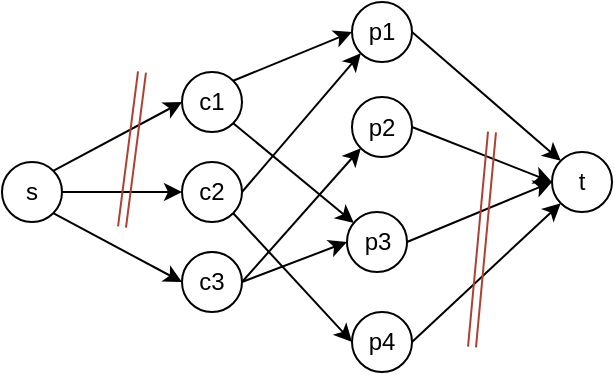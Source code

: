 <mxfile version="10.7.5" type="device"><diagram id="ogm9WBoXRK2_lEBiFST-" name="Page-1"><mxGraphModel dx="738" dy="512" grid="1" gridSize="10" guides="1" tooltips="1" connect="1" arrows="1" fold="1" page="1" pageScale="1" pageWidth="850" pageHeight="1100" math="0" shadow="0"><root><mxCell id="0"/><mxCell id="1" parent="0"/><mxCell id="e4GwNtrOg4jML1E_7ark-31" style="edgeStyle=none;rounded=0;orthogonalLoop=1;jettySize=auto;html=1;exitX=1;exitY=0;exitDx=0;exitDy=0;entryX=0;entryY=0.5;entryDx=0;entryDy=0;" edge="1" parent="1" source="e4GwNtrOg4jML1E_7ark-14" target="e4GwNtrOg4jML1E_7ark-18"><mxGeometry relative="1" as="geometry"/></mxCell><mxCell id="e4GwNtrOg4jML1E_7ark-32" style="edgeStyle=none;rounded=0;orthogonalLoop=1;jettySize=auto;html=1;exitX=1;exitY=1;exitDx=0;exitDy=0;" edge="1" parent="1" source="e4GwNtrOg4jML1E_7ark-14" target="e4GwNtrOg4jML1E_7ark-20"><mxGeometry relative="1" as="geometry"/></mxCell><mxCell id="e4GwNtrOg4jML1E_7ark-14" value="c1" style="ellipse;whiteSpace=wrap;html=1;aspect=fixed;" vertex="1" parent="1"><mxGeometry x="120" y="40" width="30" height="30" as="geometry"/></mxCell><mxCell id="e4GwNtrOg4jML1E_7ark-34" style="edgeStyle=none;rounded=0;orthogonalLoop=1;jettySize=auto;html=1;exitX=1;exitY=0.5;exitDx=0;exitDy=0;entryX=0;entryY=1;entryDx=0;entryDy=0;" edge="1" parent="1" source="e4GwNtrOg4jML1E_7ark-16" target="e4GwNtrOg4jML1E_7ark-18"><mxGeometry relative="1" as="geometry"/></mxCell><mxCell id="e4GwNtrOg4jML1E_7ark-35" style="edgeStyle=none;rounded=0;orthogonalLoop=1;jettySize=auto;html=1;exitX=1;exitY=1;exitDx=0;exitDy=0;entryX=0;entryY=0.5;entryDx=0;entryDy=0;" edge="1" parent="1" source="e4GwNtrOg4jML1E_7ark-16" target="e4GwNtrOg4jML1E_7ark-21"><mxGeometry relative="1" as="geometry"/></mxCell><mxCell id="e4GwNtrOg4jML1E_7ark-16" value="c2" style="ellipse;whiteSpace=wrap;html=1;aspect=fixed;" vertex="1" parent="1"><mxGeometry x="120" y="85" width="30" height="30" as="geometry"/></mxCell><mxCell id="e4GwNtrOg4jML1E_7ark-36" style="edgeStyle=none;rounded=0;orthogonalLoop=1;jettySize=auto;html=1;exitX=1;exitY=0.5;exitDx=0;exitDy=0;entryX=0;entryY=1;entryDx=0;entryDy=0;" edge="1" parent="1" source="e4GwNtrOg4jML1E_7ark-17" target="e4GwNtrOg4jML1E_7ark-19"><mxGeometry relative="1" as="geometry"/></mxCell><mxCell id="e4GwNtrOg4jML1E_7ark-37" style="edgeStyle=none;rounded=0;orthogonalLoop=1;jettySize=auto;html=1;exitX=1;exitY=0.5;exitDx=0;exitDy=0;entryX=0;entryY=0.5;entryDx=0;entryDy=0;" edge="1" parent="1" source="e4GwNtrOg4jML1E_7ark-17" target="e4GwNtrOg4jML1E_7ark-20"><mxGeometry relative="1" as="geometry"/></mxCell><mxCell id="e4GwNtrOg4jML1E_7ark-17" value="c3" style="ellipse;whiteSpace=wrap;html=1;aspect=fixed;" vertex="1" parent="1"><mxGeometry x="120" y="130" width="30" height="30" as="geometry"/></mxCell><mxCell id="e4GwNtrOg4jML1E_7ark-27" style="edgeStyle=none;rounded=0;orthogonalLoop=1;jettySize=auto;html=1;exitX=1;exitY=0.5;exitDx=0;exitDy=0;entryX=0;entryY=0;entryDx=0;entryDy=0;" edge="1" parent="1" source="e4GwNtrOg4jML1E_7ark-18" target="e4GwNtrOg4jML1E_7ark-23"><mxGeometry relative="1" as="geometry"/></mxCell><mxCell id="e4GwNtrOg4jML1E_7ark-18" value="p1" style="ellipse;whiteSpace=wrap;html=1;aspect=fixed;" vertex="1" parent="1"><mxGeometry x="205" y="5" width="30" height="30" as="geometry"/></mxCell><mxCell id="e4GwNtrOg4jML1E_7ark-28" style="edgeStyle=none;rounded=0;orthogonalLoop=1;jettySize=auto;html=1;exitX=1;exitY=0.5;exitDx=0;exitDy=0;entryX=0;entryY=0.5;entryDx=0;entryDy=0;" edge="1" parent="1" source="e4GwNtrOg4jML1E_7ark-19" target="e4GwNtrOg4jML1E_7ark-23"><mxGeometry relative="1" as="geometry"><mxPoint x="295" y="97.5" as="targetPoint"/></mxGeometry></mxCell><mxCell id="e4GwNtrOg4jML1E_7ark-19" value="p2" style="ellipse;whiteSpace=wrap;html=1;aspect=fixed;" vertex="1" parent="1"><mxGeometry x="205" y="52.5" width="30" height="30" as="geometry"/></mxCell><mxCell id="e4GwNtrOg4jML1E_7ark-29" style="edgeStyle=none;rounded=0;orthogonalLoop=1;jettySize=auto;html=1;exitX=1;exitY=0.5;exitDx=0;exitDy=0;entryX=0;entryY=0.5;entryDx=0;entryDy=0;" edge="1" parent="1" source="e4GwNtrOg4jML1E_7ark-20" target="e4GwNtrOg4jML1E_7ark-23"><mxGeometry relative="1" as="geometry"><mxPoint x="285" y="100" as="targetPoint"/></mxGeometry></mxCell><mxCell id="e4GwNtrOg4jML1E_7ark-20" value="p3" style="ellipse;whiteSpace=wrap;html=1;aspect=fixed;" vertex="1" parent="1"><mxGeometry x="202.5" y="110" width="30" height="30" as="geometry"/></mxCell><mxCell id="e4GwNtrOg4jML1E_7ark-30" style="edgeStyle=none;rounded=0;orthogonalLoop=1;jettySize=auto;html=1;exitX=1;exitY=0.5;exitDx=0;exitDy=0;entryX=0;entryY=1;entryDx=0;entryDy=0;" edge="1" parent="1" source="e4GwNtrOg4jML1E_7ark-21" target="e4GwNtrOg4jML1E_7ark-23"><mxGeometry relative="1" as="geometry"/></mxCell><mxCell id="e4GwNtrOg4jML1E_7ark-21" value="p4" style="ellipse;whiteSpace=wrap;html=1;aspect=fixed;" vertex="1" parent="1"><mxGeometry x="205" y="160" width="30" height="30" as="geometry"/></mxCell><mxCell id="e4GwNtrOg4jML1E_7ark-24" style="rounded=0;orthogonalLoop=1;jettySize=auto;html=1;exitX=1;exitY=0;exitDx=0;exitDy=0;entryX=0;entryY=0.5;entryDx=0;entryDy=0;" edge="1" parent="1" source="e4GwNtrOg4jML1E_7ark-22" target="e4GwNtrOg4jML1E_7ark-14"><mxGeometry relative="1" as="geometry"/></mxCell><mxCell id="e4GwNtrOg4jML1E_7ark-25" style="edgeStyle=none;rounded=0;orthogonalLoop=1;jettySize=auto;html=1;exitX=1;exitY=0.5;exitDx=0;exitDy=0;entryX=0;entryY=0.5;entryDx=0;entryDy=0;" edge="1" parent="1" source="e4GwNtrOg4jML1E_7ark-22" target="e4GwNtrOg4jML1E_7ark-16"><mxGeometry relative="1" as="geometry"/></mxCell><mxCell id="e4GwNtrOg4jML1E_7ark-26" style="edgeStyle=none;rounded=0;orthogonalLoop=1;jettySize=auto;html=1;exitX=1;exitY=1;exitDx=0;exitDy=0;entryX=0;entryY=0.5;entryDx=0;entryDy=0;" edge="1" parent="1" source="e4GwNtrOg4jML1E_7ark-22" target="e4GwNtrOg4jML1E_7ark-17"><mxGeometry relative="1" as="geometry"/></mxCell><mxCell id="e4GwNtrOg4jML1E_7ark-22" value="s" style="ellipse;whiteSpace=wrap;html=1;aspect=fixed;" vertex="1" parent="1"><mxGeometry x="30" y="85" width="30" height="30" as="geometry"/></mxCell><mxCell id="e4GwNtrOg4jML1E_7ark-23" value="t" style="ellipse;whiteSpace=wrap;html=1;aspect=fixed;" vertex="1" parent="1"><mxGeometry x="305" y="80" width="30" height="30" as="geometry"/></mxCell><mxCell id="e4GwNtrOg4jML1E_7ark-43" style="edgeStyle=none;rounded=0;orthogonalLoop=1;jettySize=auto;html=1;entryX=0;entryY=0.5;entryDx=0;entryDy=0;" edge="1" parent="1" source="e4GwNtrOg4jML1E_7ark-23" target="e4GwNtrOg4jML1E_7ark-23"><mxGeometry relative="1" as="geometry"/></mxCell><mxCell id="e4GwNtrOg4jML1E_7ark-44" value="" style="shape=link;html=1;fillColor=#fad9d5;strokeColor=#ae4132;" edge="1" parent="1"><mxGeometry width="50" height="50" relative="1" as="geometry"><mxPoint x="265" y="177.5" as="sourcePoint"/><mxPoint x="275" y="70" as="targetPoint"/></mxGeometry></mxCell><mxCell id="e4GwNtrOg4jML1E_7ark-45" value="" style="shape=link;html=1;fillColor=#fad9d5;strokeColor=#ae4132;" edge="1" parent="1"><mxGeometry width="50" height="50" relative="1" as="geometry"><mxPoint x="90" y="117.5" as="sourcePoint"/><mxPoint x="100" y="40" as="targetPoint"/></mxGeometry></mxCell></root></mxGraphModel></diagram></mxfile>